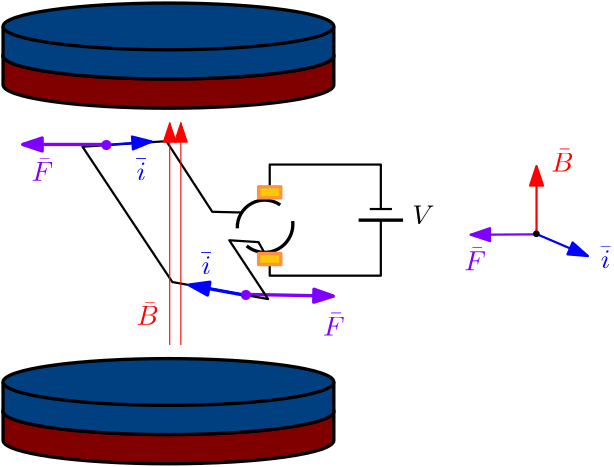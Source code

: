 <?xml version="1.0"?>
<!DOCTYPE ipe SYSTEM "ipe.dtd">
<ipe version="70218" creator="Ipe 7.2.28">
<info created="D:20241104144856" modified="D:20241104193520"/>
<ipestyle name="basic">
<symbol name="arrow/arc(spx)">
<path stroke="sym-stroke" fill="sym-stroke" pen="sym-pen">
0 0 m
-1 0.333 l
-1 -0.333 l
h
</path>
</symbol>
<symbol name="arrow/farc(spx)">
<path stroke="sym-stroke" fill="white" pen="sym-pen">
0 0 m
-1 0.333 l
-1 -0.333 l
h
</path>
</symbol>
<symbol name="arrow/ptarc(spx)">
<path stroke="sym-stroke" fill="sym-stroke" pen="sym-pen">
0 0 m
-1 0.333 l
-0.8 0 l
-1 -0.333 l
h
</path>
</symbol>
<symbol name="arrow/fptarc(spx)">
<path stroke="sym-stroke" fill="white" pen="sym-pen">
0 0 m
-1 0.333 l
-0.8 0 l
-1 -0.333 l
h
</path>
</symbol>
<symbol name="mark/circle(sx)" transformations="translations">
<path fill="sym-stroke">
0.6 0 0 0.6 0 0 e
0.4 0 0 0.4 0 0 e
</path>
</symbol>
<symbol name="mark/disk(sx)" transformations="translations">
<path fill="sym-stroke">
0.6 0 0 0.6 0 0 e
</path>
</symbol>
<symbol name="mark/fdisk(sfx)" transformations="translations">
<group>
<path fill="sym-fill">
0.5 0 0 0.5 0 0 e
</path>
<path fill="sym-stroke" fillrule="eofill">
0.6 0 0 0.6 0 0 e
0.4 0 0 0.4 0 0 e
</path>
</group>
</symbol>
<symbol name="mark/box(sx)" transformations="translations">
<path fill="sym-stroke" fillrule="eofill">
-0.6 -0.6 m
0.6 -0.6 l
0.6 0.6 l
-0.6 0.6 l
h
-0.4 -0.4 m
0.4 -0.4 l
0.4 0.4 l
-0.4 0.4 l
h
</path>
</symbol>
<symbol name="mark/square(sx)" transformations="translations">
<path fill="sym-stroke">
-0.6 -0.6 m
0.6 -0.6 l
0.6 0.6 l
-0.6 0.6 l
h
</path>
</symbol>
<symbol name="mark/fsquare(sfx)" transformations="translations">
<group>
<path fill="sym-fill">
-0.5 -0.5 m
0.5 -0.5 l
0.5 0.5 l
-0.5 0.5 l
h
</path>
<path fill="sym-stroke" fillrule="eofill">
-0.6 -0.6 m
0.6 -0.6 l
0.6 0.6 l
-0.6 0.6 l
h
-0.4 -0.4 m
0.4 -0.4 l
0.4 0.4 l
-0.4 0.4 l
h
</path>
</group>
</symbol>
<symbol name="mark/cross(sx)" transformations="translations">
<group>
<path fill="sym-stroke">
-0.43 -0.57 m
0.57 0.43 l
0.43 0.57 l
-0.57 -0.43 l
h
</path>
<path fill="sym-stroke">
-0.43 0.57 m
0.57 -0.43 l
0.43 -0.57 l
-0.57 0.43 l
h
</path>
</group>
</symbol>
<symbol name="arrow/fnormal(spx)">
<path stroke="sym-stroke" fill="white" pen="sym-pen">
0 0 m
-1 0.333 l
-1 -0.333 l
h
</path>
</symbol>
<symbol name="arrow/pointed(spx)">
<path stroke="sym-stroke" fill="sym-stroke" pen="sym-pen">
0 0 m
-1 0.333 l
-0.8 0 l
-1 -0.333 l
h
</path>
</symbol>
<symbol name="arrow/fpointed(spx)">
<path stroke="sym-stroke" fill="white" pen="sym-pen">
0 0 m
-1 0.333 l
-0.8 0 l
-1 -0.333 l
h
</path>
</symbol>
<symbol name="arrow/linear(spx)">
<path stroke="sym-stroke" pen="sym-pen">
-1 0.333 m
0 0 l
-1 -0.333 l
</path>
</symbol>
<symbol name="arrow/fdouble(spx)">
<path stroke="sym-stroke" fill="white" pen="sym-pen">
0 0 m
-1 0.333 l
-1 -0.333 l
h
-1 0 m
-2 0.333 l
-2 -0.333 l
h
</path>
</symbol>
<symbol name="arrow/double(spx)">
<path stroke="sym-stroke" fill="sym-stroke" pen="sym-pen">
0 0 m
-1 0.333 l
-1 -0.333 l
h
-1 0 m
-2 0.333 l
-2 -0.333 l
h
</path>
</symbol>
<symbol name="arrow/mid-normal(spx)">
<path stroke="sym-stroke" fill="sym-stroke" pen="sym-pen">
0.5 0 m
-0.5 0.333 l
-0.5 -0.333 l
h
</path>
</symbol>
<symbol name="arrow/mid-fnormal(spx)">
<path stroke="sym-stroke" fill="white" pen="sym-pen">
0.5 0 m
-0.5 0.333 l
-0.5 -0.333 l
h
</path>
</symbol>
<symbol name="arrow/mid-pointed(spx)">
<path stroke="sym-stroke" fill="sym-stroke" pen="sym-pen">
0.5 0 m
-0.5 0.333 l
-0.3 0 l
-0.5 -0.333 l
h
</path>
</symbol>
<symbol name="arrow/mid-fpointed(spx)">
<path stroke="sym-stroke" fill="white" pen="sym-pen">
0.5 0 m
-0.5 0.333 l
-0.3 0 l
-0.5 -0.333 l
h
</path>
</symbol>
<symbol name="arrow/mid-double(spx)">
<path stroke="sym-stroke" fill="sym-stroke" pen="sym-pen">
1 0 m
0 0.333 l
0 -0.333 l
h
0 0 m
-1 0.333 l
-1 -0.333 l
h
</path>
</symbol>
<symbol name="arrow/mid-fdouble(spx)">
<path stroke="sym-stroke" fill="white" pen="sym-pen">
1 0 m
0 0.333 l
0 -0.333 l
h
0 0 m
-1 0.333 l
-1 -0.333 l
h
</path>
</symbol>
<anglesize name="22.5 deg" value="22.5"/>
<anglesize name="30 deg" value="30"/>
<anglesize name="45 deg" value="45"/>
<anglesize name="60 deg" value="60"/>
<anglesize name="90 deg" value="90"/>
<arrowsize name="large" value="10"/>
<arrowsize name="small" value="5"/>
<arrowsize name="tiny" value="3"/>
<color name="blue" value="0 0 1"/>
<color name="brown" value="0.647 0.165 0.165"/>
<color name="darkblue" value="0 0 0.545"/>
<color name="darkcyan" value="0 0.545 0.545"/>
<color name="darkgray" value="0.663"/>
<color name="darkgreen" value="0 0.392 0"/>
<color name="darkmagenta" value="0.545 0 0.545"/>
<color name="darkorange" value="1 0.549 0"/>
<color name="darkred" value="0.545 0 0"/>
<color name="gold" value="1 0.843 0"/>
<color name="gray" value="0.745"/>
<color name="green" value="0 1 0"/>
<color name="lightblue" value="0.678 0.847 0.902"/>
<color name="lightcyan" value="0.878 1 1"/>
<color name="lightgray" value="0.827"/>
<color name="lightgreen" value="0.565 0.933 0.565"/>
<color name="lightyellow" value="1 1 0.878"/>
<color name="navy" value="0 0 0.502"/>
<color name="orange" value="1 0.647 0"/>
<color name="pink" value="1 0.753 0.796"/>
<color name="purple" value="0.627 0.125 0.941"/>
<color name="red" value="1 0 0"/>
<color name="seagreen" value="0.18 0.545 0.341"/>
<color name="turquoise" value="0.251 0.878 0.816"/>
<color name="violet" value="0.933 0.51 0.933"/>
<color name="yellow" value="1 1 0"/>
<dashstyle name="dash dot dotted" value="[4 2 1 2 1 2] 0"/>
<dashstyle name="dash dotted" value="[4 2 1 2] 0"/>
<dashstyle name="dashed" value="[4] 0"/>
<dashstyle name="dotted" value="[1 3] 0"/>
<gridsize name="10 pts (~3.5 mm)" value="10"/>
<gridsize name="14 pts (~5 mm)" value="14"/>
<gridsize name="16 pts (~6 mm)" value="16"/>
<gridsize name="20 pts (~7 mm)" value="20"/>
<gridsize name="28 pts (~10 mm)" value="28"/>
<gridsize name="32 pts (~12 mm)" value="32"/>
<gridsize name="4 pts" value="4"/>
<gridsize name="56 pts (~20 mm)" value="56"/>
<gridsize name="8 pts (~3 mm)" value="8"/>
<opacity name="10%" value="0.1"/>
<opacity name="30%" value="0.3"/>
<opacity name="50%" value="0.5"/>
<opacity name="75%" value="0.75"/>
<pen name="fat" value="1.2"/>
<pen name="heavier" value="0.8"/>
<pen name="ultrafat" value="2"/>
<symbolsize name="large" value="5"/>
<symbolsize name="small" value="2"/>
<symbolsize name="tiny" value="1.1"/>
<textsize name="Huge" value="\Huge"/>
<textsize name="LARGE" value="\LARGE"/>
<textsize name="Large" value="\Large"/>
<textsize name="footnote" value="\footnotesize"/>
<textsize name="huge" value="\huge"/>
<textsize name="large" value="\large"/>
<textsize name="script" value="\scriptsize"/>
<textsize name="small" value="\small"/>
<textsize name="tiny" value="\tiny"/>
<textstyle name="center" begin="\begin{center}" end="\end{center}"/>
<textstyle name="item" begin="\begin{itemize}\item{}" end="\end{itemize}"/>
<textstyle name="itemize" begin="\begin{itemize}" end="\end{itemize}"/>
<tiling name="falling" angle="-60" step="4" width="1"/>
<tiling name="rising" angle="30" step="4" width="1"/>
</ipestyle>
<page>
<layer name="alpha"/>
<view layers="alpha" active="alpha"/>
<path layer="alpha" stroke="0.502 0 1" pen="fat" arrow="normal/normal">
311.323 686.186 m
342.881 685.571 l
</path>
<path stroke="0" pen="heavier" opacity="30%" stroke-opacity="opaque">
317.952 701.41 m
315.955 705.004 l
305.439 705.67 l
319.416 684.505 l
284.94 690.628 l
252.594 739.347 l
282.81 741.343 l
299.316 715.919 l
310.364 715.653 l
</path>
<path stroke="0" pen="fat" opacity="30%" stroke-opacity="opaque">
323.784 718.392 m
9.86635 0 0 9.86635 318.184 710.268 308.322 709.972 a
</path>
<path matrix="1 0 0 1 -0.0788677 0.630942" stroke="0" pen="fat" opacity="30%" stroke-opacity="opaque">
311.796 703.013 m
10.1384 0 0 10.1384 318.263 710.82 328.337 711.959 a
</path>
<path matrix="1 0 0 1 0 0.922143" stroke="0" pen="fat" opacity="30%" stroke-opacity="opaque">
352 712 m
368 712 l
</path>
<path matrix="1 0 0 1 0 0.922143" stroke="0" pen="heavier" opacity="30%" stroke-opacity="opaque">
356 716 m
364 716 l
</path>
<path matrix="1 0 0 1 0 0.922143" stroke="0" pen="heavier" opacity="30%" stroke-opacity="opaque">
320 700 m
320 692 l
360 692 l
360 700 l
360 708 l
360 712 l
</path>
<path matrix="1 0 0 1 0 0.922143" stroke="0" pen="heavier" opacity="30%" stroke-opacity="opaque">
320 724 m
320 732 l
360 732 l
360 724 l
360 716 l
</path>
<path matrix="1 0 0 1 0 0.922143" stroke="0.996 0.573 0.255" fill="0.973 0.784 0.027" pen="fat">
316 724 m
316 720 l
324 720 l
324 724 l
h
</path>
<path matrix="1 0 0 1 0 0.922143" stroke="0.996 0.573 0.255" fill="0.973 0.784 0.027" pen="fat">
316 700 m
316 696 l
324 696 l
324 700 l
h
</path>
<path stroke="0 0 1" pen="fat" arrow="normal/normal">
311.771 685.724 m
291.131 689.549 l
</path>
<text matrix="1 0 0 1 4.71963 -6.49533" transformations="translations" pos="267.277 733.716" stroke="0 0 1" type="label" width="3.432" height="7.938" depth="0" valign="baseline" style="math">\bar i</text>
<text matrix="1 0 0 1 28.1474 -40.3052" transformations="translations" pos="267.277 733.716" stroke="0 0 1" type="label" width="3.432" height="7.938" depth="0" valign="baseline" style="math">\bar i</text>
<use name="mark/disk(sx)" pos="311.426 685.981" size="normal" stroke="0.502 0 1"/>
<path matrix="1 0 0 1 4.48566 0.182123" stroke="0.502 0 1" pen="fat" arrow="normal/normal">
256.507 739.978 m
226.588 739.978 l
</path>
<text matrix="1 0 0 1 71.8982 -62.3337" transformations="translations" pos="267.277 733.716" stroke="0.502 0 1" type="label" width="7.79" height="8.175" depth="0" valign="baseline" style="math">\bar F</text>
<text matrix="1 0 0 1 -33.0437 -6.6176" transformations="translations" pos="267.277 733.716" stroke="0.502 0 1" type="label" width="7.79" height="8.175" depth="0" valign="baseline" style="math">\bar F</text>
<path stroke="1 0 0" fill="0 0 1" arrow="normal/normal">
284 668 m
284 748 l
</path>
<path stroke="1 0 0" fill="0 0 1" arrow="normal/normal">
288 668 m
288 748 l
</path>
<text matrix="1 0 0 1 4.71963 -58.4953" transformations="translations" pos="267.277 733.716" stroke="1 0 0" type="label" width="8.057" height="8.175" depth="0" valign="baseline" style="math">\bar B</text>
<path stroke="0 0 1" pen="heavier" arrow="normal/normal">
261.113 739.998 m
277.565 741.212 l
</path>
<use matrix="1 0 0 1 4.48609 0.181953" name="mark/disk(sx)" pos="256.712 739.773" size="normal" stroke="0.502 0 1"/>
<text matrix="1 0 0 1 104.004 -22.3486" transformations="translations" pos="267.277 733.716" stroke="0" type="label" width="8.025" height="6.808" depth="0" valign="baseline" style="math">V</text>
<path matrix="1 0 0 1 -1.56 0.6" stroke="0.502 0 1" pen="heavier" arrow="normal/normal">
417.519 707.199 m
393.874 707.059 l
</path>
<text matrix="1 0 0 1 171.918 -38.1051" transformations="translations" pos="267.277 733.716" stroke="0 0 1" type="label" width="3.432" height="7.938" depth="0" valign="baseline" style="math">\bar i</text>
<path matrix="1 0 0 1 -1.56 0.6" stroke="1 0 0" pen="heavier" arrow="normal/normal">
417.607 707.372 m
417.607 731.776 l
</path>
<text matrix="1 0 0 1 154.071 -3.29387" transformations="translations" pos="267.277 733.716" stroke="1 0 0" type="label" width="8.057" height="8.175" depth="0" valign="baseline" style="math">\bar B</text>
<path matrix="1 0 0 1 -1.56 0.6" stroke="0 0 1" pen="heavier" arrow="normal/normal">
417.508 707.349 m
436.111 699.389 l
</path>
<text matrix="1 0 0 1 122.754 -38.8607" transformations="translations" pos="267.277 733.716" stroke="0.502 0 1" type="label" width="7.79" height="8.175" depth="0" valign="baseline" style="math">\bar F</text>
<use name="mark/disk(sx)" pos="416 708" size="small"/>
<path matrix="1.24038 0 0 0.525975 -53.8462 358.013" stroke="0" fill="0.502 0 0" pen="fat">
320 544 m
320 524 l
48 0 0 -16 272 524 224 524 a
224 544 l
</path>
<path matrix="1.24038 0 0 0.175325 -53.8462 543.156" stroke="0" fill="0.502 0 0" pen="fat">
48 0 0 48 272 576 e
</path>
<path matrix="1.24038 0 0 0.525975 -53.8462 368.52" stroke="0" fill="0 0.251 0.502" pen="fat">
320 544 m
320 524 l
48 0 0 -16 272 524 224 524 a
224 544 l
</path>
<path matrix="1.24038 0 0 0.175325 -53.8462 553.663" stroke="0" fill="0 0.251 0.502" pen="fat">
48 0 0 48 272 576 e
</path>
<path matrix="1.24038 0 0 0.525975 -53.8462 486.013" stroke="0" fill="0.502 0 0" pen="fat">
320 544 m
320 524 l
48 0 0 -16 272 524 224 524 a
224 544 l
</path>
<path matrix="1.24038 0 0 0.175325 -53.8462 671.156" stroke="0" fill="0.502 0 0" pen="fat">
48 0 0 48 272 576 e
</path>
<path matrix="1.24038 0 0 0.525975 -53.8462 496.52" stroke="0" fill="0 0.251 0.502" pen="fat">
320 544 m
320 524 l
48 0 0 -16 272 524 224 524 a
224 544 l
</path>
<path matrix="1.24038 0 0 0.175325 -53.8462 681.663" stroke="0" fill="0 0.251 0.502" pen="fat">
48 0 0 48 272 576 e
</path>
</page>
</ipe>
